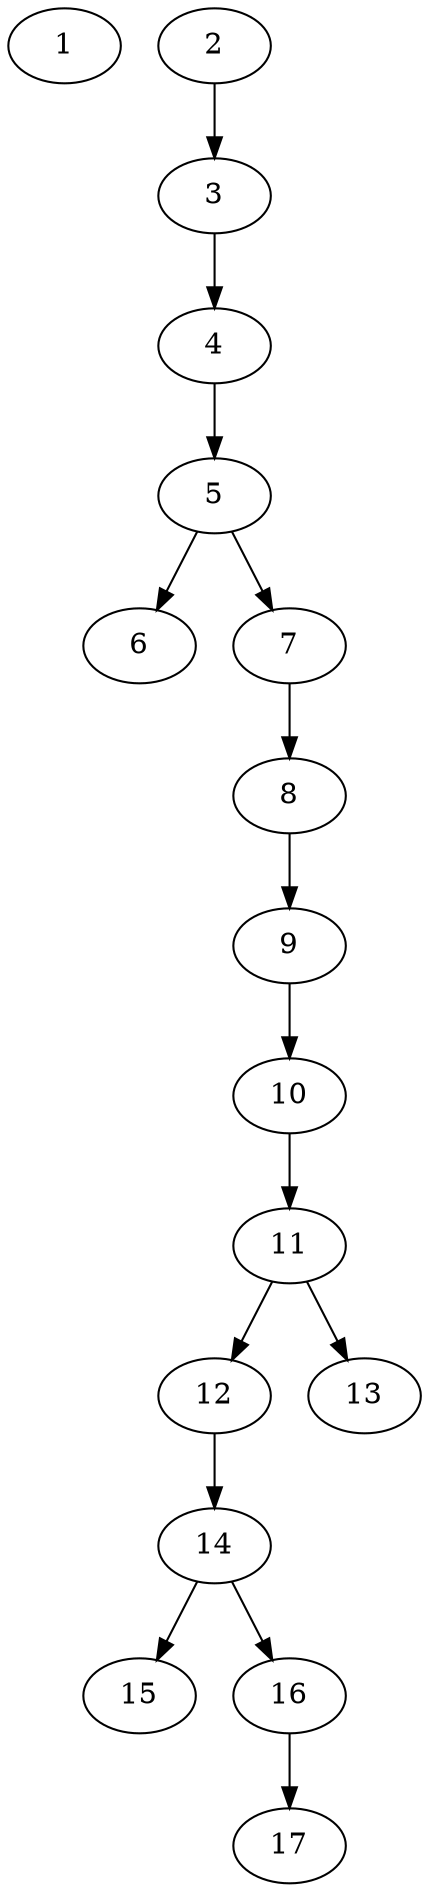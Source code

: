 // DAG (tier=1-easy, mode=compute, n=17, ccr=0.282, fat=0.373, density=0.262, regular=0.611, jump=0.025, mindata=262144, maxdata=2097152)
// DAG automatically generated by daggen at Sun Aug 24 16:33:32 2025
// /home/ermia/Project/Environments/daggen/bin/daggen --dot --ccr 0.282 --fat 0.373 --regular 0.611 --density 0.262 --jump 0.025 --mindata 262144 --maxdata 2097152 -n 17 
digraph G {
  1 [size="178040468686964", alpha="0.18", expect_size="89020234343482"]
  2 [size="759552280235108", alpha="0.04", expect_size="379776140117554"]
  2 -> 3 [size ="17832200896512"]
  3 [size="244919576972754944", alpha="0.03", expect_size="122459788486377472"]
  3 -> 4 [size ="3131643527168"]
  4 [size="429948565795584", alpha="0.13", expect_size="214974282897792"]
  4 -> 5 [size ="25896043937792"]
  5 [size="20112224219983184", alpha="0.15", expect_size="10056112109991592"]
  5 -> 6 [size ="14089640214528"]
  5 -> 7 [size ="14089640214528"]
  6 [size="688689934105751", alpha="0.18", expect_size="344344967052875"]
  7 [size="741309440202914", alpha="0.05", expect_size="370654720101457"]
  7 -> 8 [size ="17442969485312"]
  8 [size="13821506061723038", alpha="0.03", expect_size="6910753030861519"]
  8 -> 9 [size ="22810311262208"]
  9 [size="13653980302696080", alpha="0.03", expect_size="6826990151348040"]
  9 -> 10 [size ="9802600153088"]
  10 [size="796182739254474", alpha="0.06", expect_size="398091369627237"]
  10 -> 11 [size ="1508070391808"]
  11 [size="31092460332995524", alpha="0.15", expect_size="15546230166497762"]
  11 -> 12 [size ="28834296496128"]
  11 -> 13 [size ="28834296496128"]
  12 [size="1436959915368251392", alpha="0.01", expect_size="718479957684125696"]
  12 -> 14 [size ="10187159109632"]
  13 [size="1725488285085439", alpha="0.15", expect_size="862744142542719"]
  14 [size="193662357078016000", alpha="0.17", expect_size="96831178539008000"]
  14 -> 15 [size ="2677853388800"]
  14 -> 16 [size ="2677853388800"]
  15 [size="57801661721887304", alpha="0.12", expect_size="28900830860943652"]
  16 [size="16608091733821", alpha="0.09", expect_size="8304045866910"]
  16 -> 17 [size ="575827607552"]
  17 [size="53020538543269648", alpha="0.19", expect_size="26510269271634824"]
}